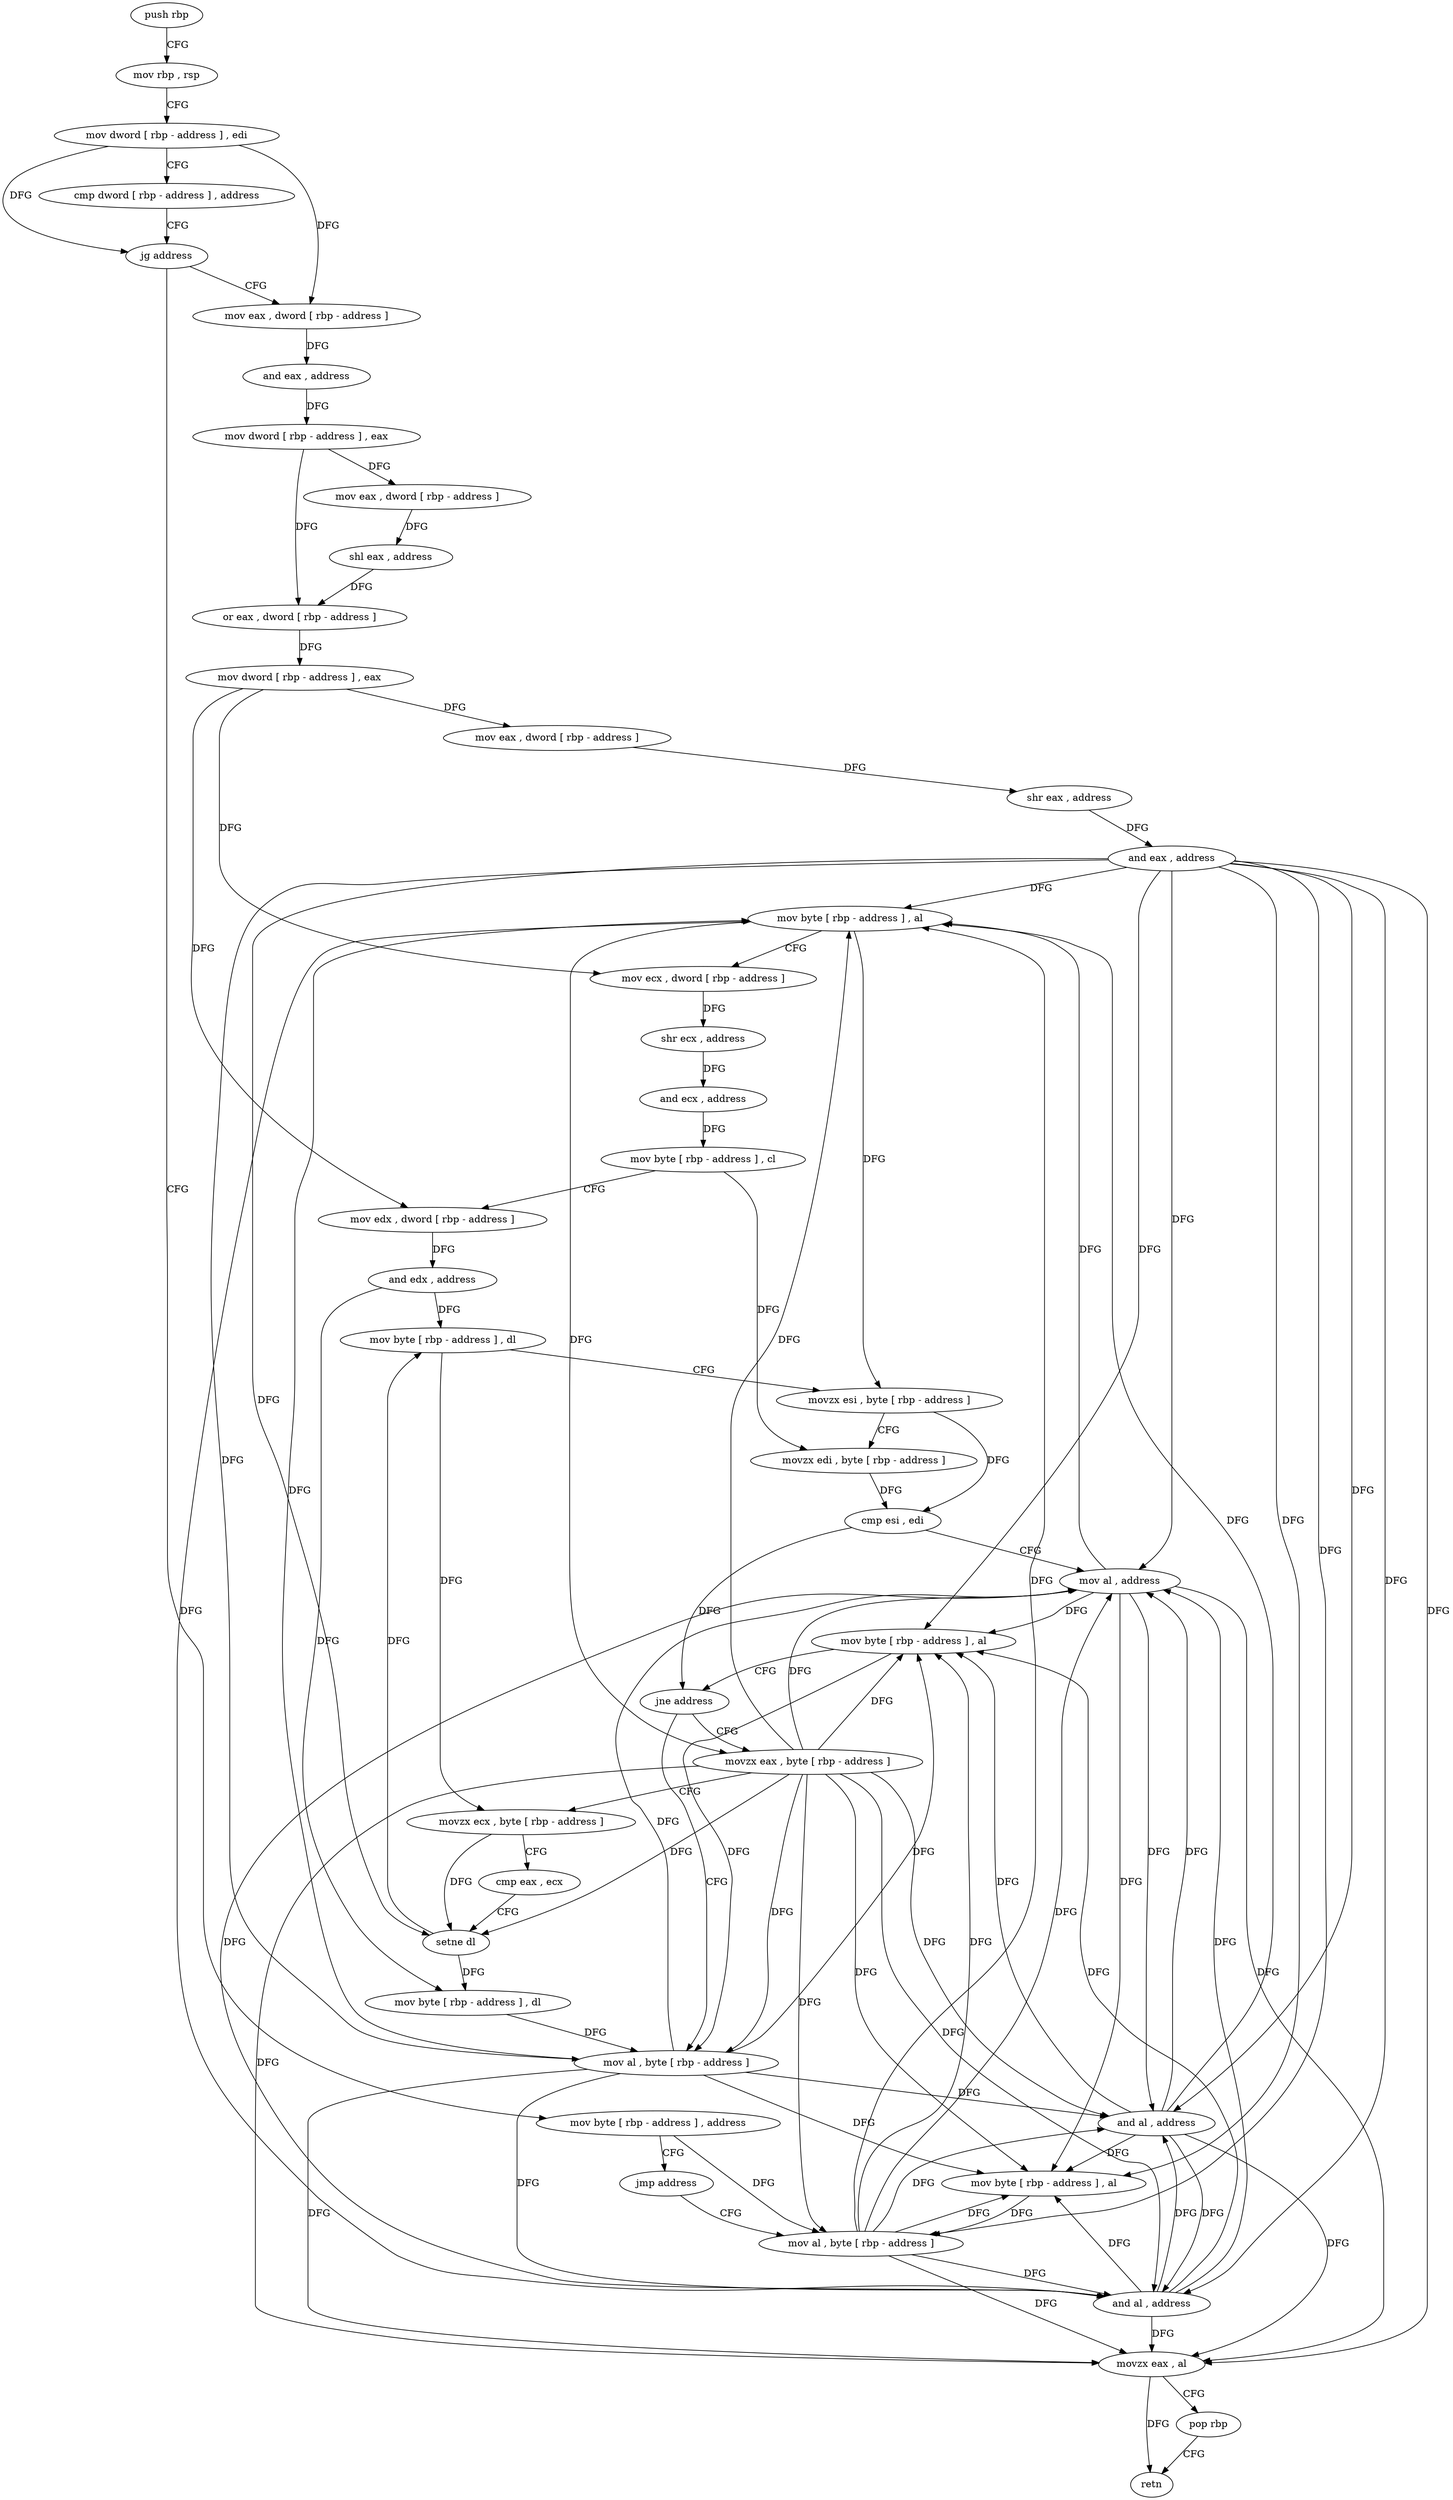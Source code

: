 digraph "func" {
"4210160" [label = "push rbp" ]
"4210161" [label = "mov rbp , rsp" ]
"4210164" [label = "mov dword [ rbp - address ] , edi" ]
"4210167" [label = "cmp dword [ rbp - address ] , address" ]
"4210171" [label = "jg address" ]
"4210186" [label = "mov eax , dword [ rbp - address ]" ]
"4210177" [label = "mov byte [ rbp - address ] , address" ]
"4210189" [label = "and eax , address" ]
"4210194" [label = "mov dword [ rbp - address ] , eax" ]
"4210197" [label = "mov eax , dword [ rbp - address ]" ]
"4210200" [label = "shl eax , address" ]
"4210203" [label = "or eax , dword [ rbp - address ]" ]
"4210206" [label = "mov dword [ rbp - address ] , eax" ]
"4210209" [label = "mov eax , dword [ rbp - address ]" ]
"4210212" [label = "shr eax , address" ]
"4210215" [label = "and eax , address" ]
"4210220" [label = "mov byte [ rbp - address ] , al" ]
"4210223" [label = "mov ecx , dword [ rbp - address ]" ]
"4210226" [label = "shr ecx , address" ]
"4210229" [label = "and ecx , address" ]
"4210235" [label = "mov byte [ rbp - address ] , cl" ]
"4210238" [label = "mov edx , dword [ rbp - address ]" ]
"4210241" [label = "and edx , address" ]
"4210247" [label = "mov byte [ rbp - address ] , dl" ]
"4210250" [label = "movzx esi , byte [ rbp - address ]" ]
"4210254" [label = "movzx edi , byte [ rbp - address ]" ]
"4210258" [label = "cmp esi , edi" ]
"4210260" [label = "mov al , address" ]
"4210262" [label = "mov byte [ rbp - address ] , al" ]
"4210265" [label = "jne address" ]
"4210287" [label = "mov al , byte [ rbp - address ]" ]
"4210271" [label = "movzx eax , byte [ rbp - address ]" ]
"4210181" [label = "jmp address" ]
"4210295" [label = "mov al , byte [ rbp - address ]" ]
"4210290" [label = "and al , address" ]
"4210292" [label = "mov byte [ rbp - address ] , al" ]
"4210275" [label = "movzx ecx , byte [ rbp - address ]" ]
"4210279" [label = "cmp eax , ecx" ]
"4210281" [label = "setne dl" ]
"4210284" [label = "mov byte [ rbp - address ] , dl" ]
"4210298" [label = "and al , address" ]
"4210300" [label = "movzx eax , al" ]
"4210303" [label = "pop rbp" ]
"4210304" [label = "retn" ]
"4210160" -> "4210161" [ label = "CFG" ]
"4210161" -> "4210164" [ label = "CFG" ]
"4210164" -> "4210167" [ label = "CFG" ]
"4210164" -> "4210171" [ label = "DFG" ]
"4210164" -> "4210186" [ label = "DFG" ]
"4210167" -> "4210171" [ label = "CFG" ]
"4210171" -> "4210186" [ label = "CFG" ]
"4210171" -> "4210177" [ label = "CFG" ]
"4210186" -> "4210189" [ label = "DFG" ]
"4210177" -> "4210181" [ label = "CFG" ]
"4210177" -> "4210295" [ label = "DFG" ]
"4210189" -> "4210194" [ label = "DFG" ]
"4210194" -> "4210197" [ label = "DFG" ]
"4210194" -> "4210203" [ label = "DFG" ]
"4210197" -> "4210200" [ label = "DFG" ]
"4210200" -> "4210203" [ label = "DFG" ]
"4210203" -> "4210206" [ label = "DFG" ]
"4210206" -> "4210209" [ label = "DFG" ]
"4210206" -> "4210223" [ label = "DFG" ]
"4210206" -> "4210238" [ label = "DFG" ]
"4210209" -> "4210212" [ label = "DFG" ]
"4210212" -> "4210215" [ label = "DFG" ]
"4210215" -> "4210220" [ label = "DFG" ]
"4210215" -> "4210260" [ label = "DFG" ]
"4210215" -> "4210262" [ label = "DFG" ]
"4210215" -> "4210287" [ label = "DFG" ]
"4210215" -> "4210290" [ label = "DFG" ]
"4210215" -> "4210292" [ label = "DFG" ]
"4210215" -> "4210281" [ label = "DFG" ]
"4210215" -> "4210295" [ label = "DFG" ]
"4210215" -> "4210298" [ label = "DFG" ]
"4210215" -> "4210300" [ label = "DFG" ]
"4210220" -> "4210223" [ label = "CFG" ]
"4210220" -> "4210250" [ label = "DFG" ]
"4210220" -> "4210271" [ label = "DFG" ]
"4210223" -> "4210226" [ label = "DFG" ]
"4210226" -> "4210229" [ label = "DFG" ]
"4210229" -> "4210235" [ label = "DFG" ]
"4210235" -> "4210238" [ label = "CFG" ]
"4210235" -> "4210254" [ label = "DFG" ]
"4210238" -> "4210241" [ label = "DFG" ]
"4210241" -> "4210247" [ label = "DFG" ]
"4210241" -> "4210284" [ label = "DFG" ]
"4210247" -> "4210250" [ label = "CFG" ]
"4210247" -> "4210275" [ label = "DFG" ]
"4210250" -> "4210254" [ label = "CFG" ]
"4210250" -> "4210258" [ label = "DFG" ]
"4210254" -> "4210258" [ label = "DFG" ]
"4210258" -> "4210260" [ label = "CFG" ]
"4210258" -> "4210265" [ label = "DFG" ]
"4210260" -> "4210262" [ label = "DFG" ]
"4210260" -> "4210220" [ label = "DFG" ]
"4210260" -> "4210290" [ label = "DFG" ]
"4210260" -> "4210292" [ label = "DFG" ]
"4210260" -> "4210298" [ label = "DFG" ]
"4210260" -> "4210300" [ label = "DFG" ]
"4210262" -> "4210265" [ label = "CFG" ]
"4210262" -> "4210287" [ label = "DFG" ]
"4210265" -> "4210287" [ label = "CFG" ]
"4210265" -> "4210271" [ label = "CFG" ]
"4210287" -> "4210290" [ label = "DFG" ]
"4210287" -> "4210220" [ label = "DFG" ]
"4210287" -> "4210260" [ label = "DFG" ]
"4210287" -> "4210262" [ label = "DFG" ]
"4210287" -> "4210292" [ label = "DFG" ]
"4210287" -> "4210298" [ label = "DFG" ]
"4210287" -> "4210300" [ label = "DFG" ]
"4210271" -> "4210275" [ label = "CFG" ]
"4210271" -> "4210220" [ label = "DFG" ]
"4210271" -> "4210260" [ label = "DFG" ]
"4210271" -> "4210262" [ label = "DFG" ]
"4210271" -> "4210290" [ label = "DFG" ]
"4210271" -> "4210292" [ label = "DFG" ]
"4210271" -> "4210287" [ label = "DFG" ]
"4210271" -> "4210281" [ label = "DFG" ]
"4210271" -> "4210295" [ label = "DFG" ]
"4210271" -> "4210298" [ label = "DFG" ]
"4210271" -> "4210300" [ label = "DFG" ]
"4210181" -> "4210295" [ label = "CFG" ]
"4210295" -> "4210298" [ label = "DFG" ]
"4210295" -> "4210220" [ label = "DFG" ]
"4210295" -> "4210260" [ label = "DFG" ]
"4210295" -> "4210262" [ label = "DFG" ]
"4210295" -> "4210290" [ label = "DFG" ]
"4210295" -> "4210292" [ label = "DFG" ]
"4210295" -> "4210300" [ label = "DFG" ]
"4210290" -> "4210292" [ label = "DFG" ]
"4210290" -> "4210220" [ label = "DFG" ]
"4210290" -> "4210260" [ label = "DFG" ]
"4210290" -> "4210262" [ label = "DFG" ]
"4210290" -> "4210298" [ label = "DFG" ]
"4210290" -> "4210300" [ label = "DFG" ]
"4210292" -> "4210295" [ label = "DFG" ]
"4210275" -> "4210279" [ label = "CFG" ]
"4210275" -> "4210281" [ label = "DFG" ]
"4210279" -> "4210281" [ label = "CFG" ]
"4210281" -> "4210284" [ label = "DFG" ]
"4210281" -> "4210247" [ label = "DFG" ]
"4210284" -> "4210287" [ label = "DFG" ]
"4210298" -> "4210300" [ label = "DFG" ]
"4210298" -> "4210220" [ label = "DFG" ]
"4210298" -> "4210260" [ label = "DFG" ]
"4210298" -> "4210262" [ label = "DFG" ]
"4210298" -> "4210290" [ label = "DFG" ]
"4210298" -> "4210292" [ label = "DFG" ]
"4210300" -> "4210303" [ label = "CFG" ]
"4210300" -> "4210304" [ label = "DFG" ]
"4210303" -> "4210304" [ label = "CFG" ]
}
